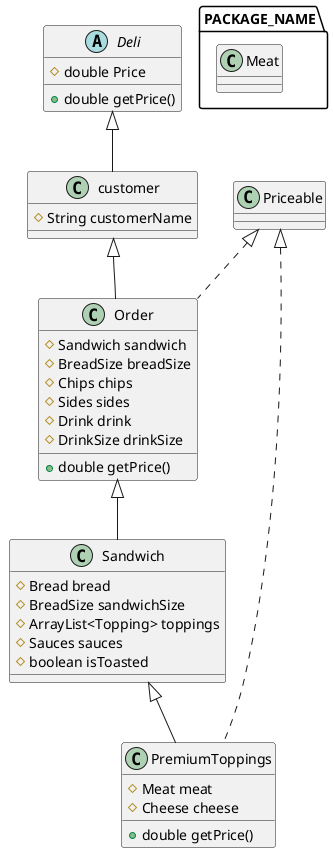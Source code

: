 @startuml
abstract class Deli {
# double Price
+ double getPrice()
}


class Order {
# Sandwich sandwich
# BreadSize breadSize
# Chips chips
# Sides sides
# Drink drink
# DrinkSize drinkSize
+ double getPrice()
}


class Sandwich {
# Bread bread
# BreadSize sandwichSize
# ArrayList<Topping> toppings
# Sauces sauces
# boolean isToasted
}

class PremiumToppings {
# Meat meat
# Cheese cheese
+ double getPrice()
}


class PACKAGE_NAME.Meat {
}
class customer {
# String customerName
}



Priceable <|.. Order
customer <|-- Order
Order <|-- Sandwich
Priceable <|.. PremiumToppings
Sandwich <|-- PremiumToppings
Deli <|-- customer
@enduml